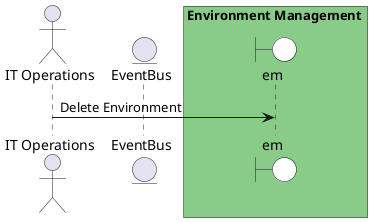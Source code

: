 @startuml

actor "IT Operations"


entity EventBus

box Environment Management #88cc88
    boundary em #white
end box



"IT Operations" -> em: Delete Environment



@enduml
